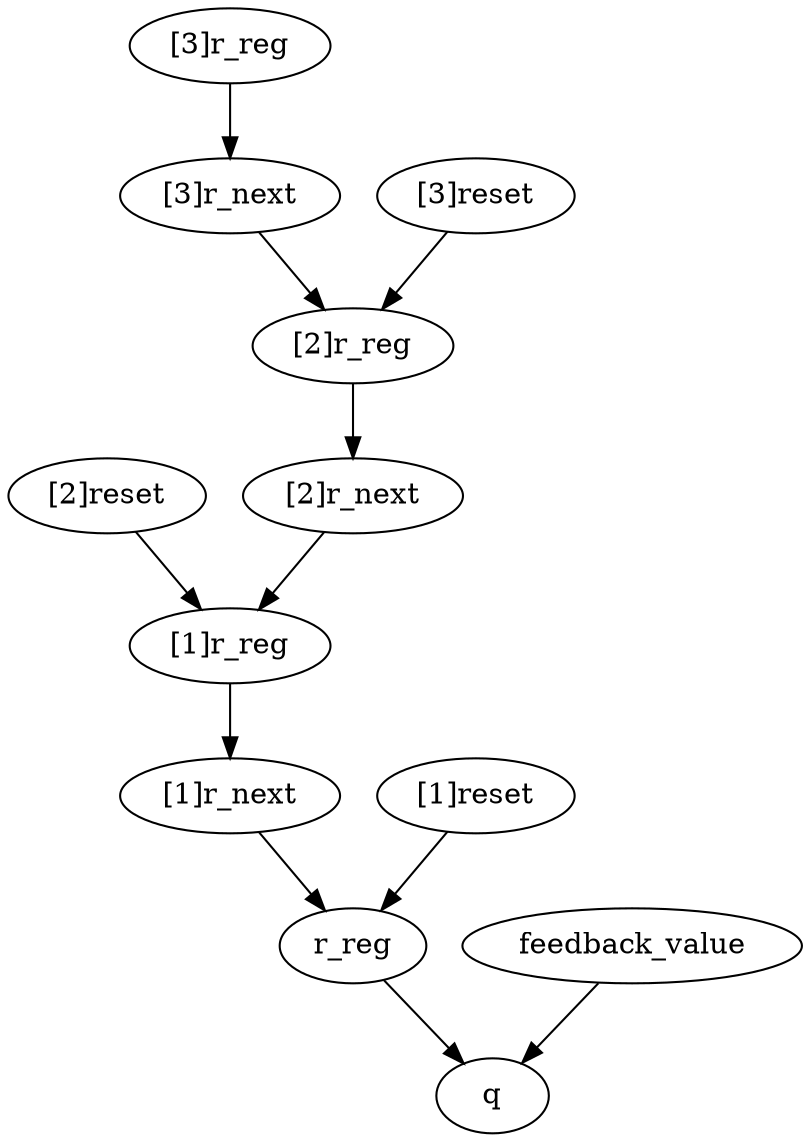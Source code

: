 strict digraph "" {
	"[2]reset"	[complexity=10,
		importance=2.19819784429,
		rank=0.219819784429];
	"[1]r_reg"	[complexity=9,
		importance=1.03603583396,
		rank=0.115115092663];
	"[2]reset" -> "[1]r_reg";
	"[1]r_next"	[complexity=5,
		importance=0.747747647282,
		rank=0.149549529456];
	"[1]r_reg" -> "[1]r_next";
	"[2]r_reg"	[complexity=15,
		importance=1.52252228355,
		rank=0.10150148557];
	"[2]r_next"	[complexity=11,
		importance=1.23423409687,
		rank=0.112203099715];
	"[2]r_reg" -> "[2]r_next";
	"[3]r_next"	[complexity=17,
		importance=1.72072054645,
		rank=0.101218855673];
	"[3]r_next" -> "[2]r_reg";
	feedback_value	[complexity=3,
		importance=0.387387374058,
		rank=0.129129124686];
	q	[complexity=0,
		importance=0.261261197699,
		rank=0.0];
	feedback_value -> q;
	"[3]r_reg"	[complexity=21,
		importance=2.00900873313,
		rank=0.09566708253];
	"[3]r_reg" -> "[3]r_next";
	r_reg	[complexity=3,
		importance=0.549549384381,
		rank=0.183183128127];
	"[1]r_next" -> r_reg;
	"[2]r_next" -> "[1]r_reg";
	r_reg -> q;
	"[1]reset"	[complexity=4,
		importance=1.22522494512,
		rank=0.30630623628];
	"[1]reset" -> r_reg;
	"[3]reset"	[complexity=16,
		importance=3.17117074345,
		rank=0.198198171466];
	"[3]reset" -> "[2]r_reg";
}
